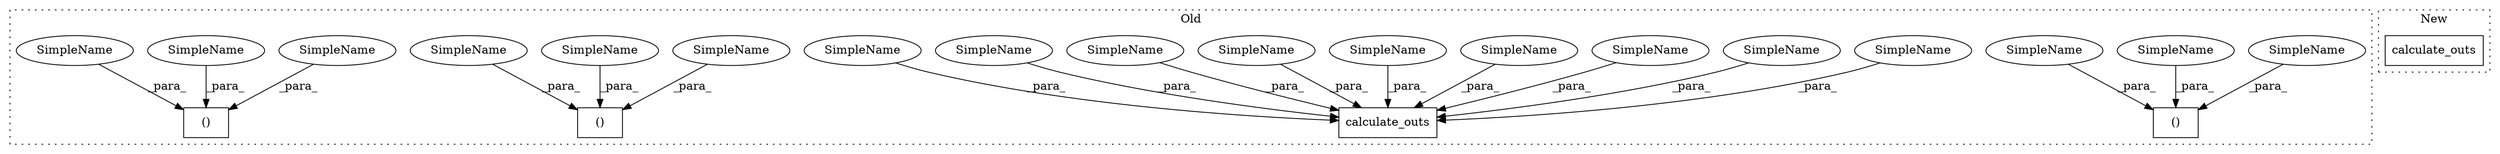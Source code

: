 digraph G {
subgraph cluster0 {
1 [label="()" a="106" s="7815" l="57" shape="box"];
3 [label="calculate_outs" a="32" s="7952,8082" l="15,1" shape="box"];
4 [label="()" a="106" s="7625" l="63" shape="box"];
5 [label="()" a="106" s="7722" l="60" shape="box"];
6 [label="SimpleName" a="42" s="7838" l="10" shape="ellipse"];
7 [label="SimpleName" a="42" s="8055" l="10" shape="ellipse"];
8 [label="SimpleName" a="42" s="8019" l="11" shape="ellipse"];
9 [label="SimpleName" a="42" s="7746" l="11" shape="ellipse"];
10 [label="SimpleName" a="42" s="7980" l="12" shape="ellipse"];
11 [label="SimpleName" a="42" s="7650" l="12" shape="ellipse"];
12 [label="SimpleName" a="42" s="8066" l="11" shape="ellipse"];
13 [label="SimpleName" a="42" s="7861" l="11" shape="ellipse"];
14 [label="SimpleName" a="42" s="7967" l="12" shape="ellipse"];
15 [label="SimpleName" a="42" s="7625" l="12" shape="ellipse"];
16 [label="SimpleName" a="42" s="7722" l="11" shape="ellipse"];
17 [label="SimpleName" a="42" s="8007" l="11" shape="ellipse"];
18 [label="SimpleName" a="42" s="8031" l="12" shape="ellipse"];
19 [label="SimpleName" a="42" s="7770" l="12" shape="ellipse"];
20 [label="SimpleName" a="42" s="8044" l="10" shape="ellipse"];
21 [label="SimpleName" a="42" s="7815" l="10" shape="ellipse"];
22 [label="SimpleName" a="42" s="7993" l="13" shape="ellipse"];
23 [label="SimpleName" a="42" s="7675" l="13" shape="ellipse"];
label = "Old";
style="dotted";
}
subgraph cluster1 {
2 [label="calculate_outs" a="32" s="7818,7835" l="15,1" shape="box"];
label = "New";
style="dotted";
}
6 -> 1 [label="_para_"];
7 -> 3 [label="_para_"];
8 -> 3 [label="_para_"];
9 -> 5 [label="_para_"];
10 -> 3 [label="_para_"];
11 -> 4 [label="_para_"];
12 -> 3 [label="_para_"];
13 -> 1 [label="_para_"];
14 -> 3 [label="_para_"];
15 -> 4 [label="_para_"];
16 -> 5 [label="_para_"];
17 -> 3 [label="_para_"];
18 -> 3 [label="_para_"];
19 -> 5 [label="_para_"];
20 -> 3 [label="_para_"];
21 -> 1 [label="_para_"];
22 -> 3 [label="_para_"];
23 -> 4 [label="_para_"];
}